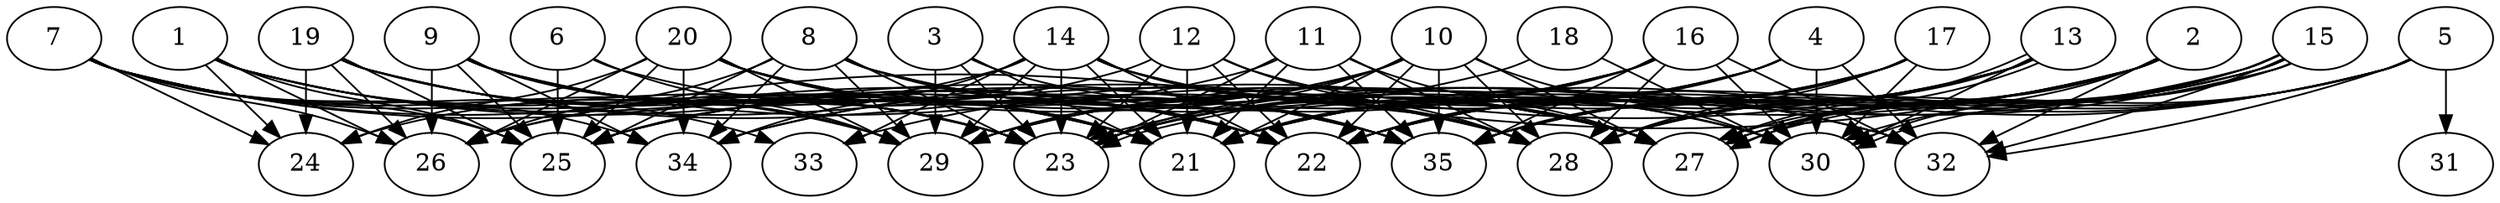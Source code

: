 // DAG (tier=3-complex, mode=compute, n=35, ccr=0.491, fat=0.752, density=0.725, regular=0.375, jump=0.250, mindata=1048576, maxdata=16777216)
// DAG automatically generated by daggen at Sun Aug 24 16:33:34 2025
// /home/ermia/Project/Environments/daggen/bin/daggen --dot --ccr 0.491 --fat 0.752 --regular 0.375 --density 0.725 --jump 0.250 --mindata 1048576 --maxdata 16777216 -n 35 
digraph G {
  1 [size="1433951018083018496", alpha="0.01", expect_size="716975509041509248"]
  1 -> 21 [size ="976998222528512"]
  1 -> 22 [size ="976998222528512"]
  1 -> 23 [size ="976998222528512"]
  1 -> 24 [size ="976998222528512"]
  1 -> 25 [size ="976998222528512"]
  1 -> 26 [size ="976998222528512"]
  1 -> 35 [size ="976998222528512"]
  2 [size="3412459406361938944", alpha="0.17", expect_size="1706229703180969472"]
  2 -> 21 [size ="1803826671648768"]
  2 -> 22 [size ="1803826671648768"]
  2 -> 26 [size ="1803826671648768"]
  2 -> 27 [size ="1803826671648768"]
  2 -> 29 [size ="1803826671648768"]
  2 -> 30 [size ="1803826671648768"]
  2 -> 32 [size ="1803826671648768"]
  2 -> 35 [size ="1803826671648768"]
  3 [size="17391762337791192", alpha="0.06", expect_size="8695881168895596"]
  3 -> 21 [size ="1655696479223808"]
  3 -> 23 [size ="1655696479223808"]
  3 -> 29 [size ="1655696479223808"]
  3 -> 35 [size ="1655696479223808"]
  4 [size="1360844416966108928", alpha="0.10", expect_size="680422208483054464"]
  4 -> 21 [size ="828157741498368"]
  4 -> 22 [size ="828157741498368"]
  4 -> 29 [size ="828157741498368"]
  4 -> 30 [size ="828157741498368"]
  4 -> 32 [size ="828157741498368"]
  4 -> 33 [size ="828157741498368"]
  5 [size="887002857445039013888", alpha="0.13", expect_size="443501428722519506944"]
  5 -> 21 [size ="738538828070912"]
  5 -> 22 [size ="738538828070912"]
  5 -> 27 [size ="738538828070912"]
  5 -> 28 [size ="738538828070912"]
  5 -> 31 [size ="738538828070912"]
  5 -> 32 [size ="738538828070912"]
  5 -> 35 [size ="738538828070912"]
  6 [size="823383647309060608", alpha="0.09", expect_size="411691823654530304"]
  6 -> 25 [size ="378477962330112"]
  6 -> 29 [size ="378477962330112"]
  6 -> 35 [size ="378477962330112"]
  7 [size="143524898397516464128", alpha="0.10", expect_size="71762449198758232064"]
  7 -> 22 [size ="219301441175552"]
  7 -> 23 [size ="219301441175552"]
  7 -> 24 [size ="219301441175552"]
  7 -> 25 [size ="219301441175552"]
  7 -> 26 [size ="219301441175552"]
  7 -> 29 [size ="219301441175552"]
  7 -> 33 [size ="219301441175552"]
  7 -> 34 [size ="219301441175552"]
  7 -> 35 [size ="219301441175552"]
  8 [size="43073476786401504", alpha="0.07", expect_size="21536738393200752"]
  8 -> 22 [size ="1156969700261888"]
  8 -> 23 [size ="1156969700261888"]
  8 -> 25 [size ="1156969700261888"]
  8 -> 26 [size ="1156969700261888"]
  8 -> 27 [size ="1156969700261888"]
  8 -> 29 [size ="1156969700261888"]
  8 -> 32 [size ="1156969700261888"]
  8 -> 34 [size ="1156969700261888"]
  9 [size="1809862700663273472", alpha="0.17", expect_size="904931350331636736"]
  9 -> 21 [size ="2002122501521408"]
  9 -> 22 [size ="2002122501521408"]
  9 -> 23 [size ="2002122501521408"]
  9 -> 25 [size ="2002122501521408"]
  9 -> 26 [size ="2002122501521408"]
  9 -> 27 [size ="2002122501521408"]
  9 -> 29 [size ="2002122501521408"]
  9 -> 34 [size ="2002122501521408"]
  10 [size="3409329671013186560", alpha="0.12", expect_size="1704664835506593280"]
  10 -> 21 [size ="1353424759160832"]
  10 -> 22 [size ="1353424759160832"]
  10 -> 23 [size ="1353424759160832"]
  10 -> 26 [size ="1353424759160832"]
  10 -> 27 [size ="1353424759160832"]
  10 -> 28 [size ="1353424759160832"]
  10 -> 29 [size ="1353424759160832"]
  10 -> 30 [size ="1353424759160832"]
  10 -> 35 [size ="1353424759160832"]
  11 [size="3031762178931158941696", alpha="0.09", expect_size="1515881089465579470848"]
  11 -> 21 [size ="1675791851061248"]
  11 -> 23 [size ="1675791851061248"]
  11 -> 25 [size ="1675791851061248"]
  11 -> 27 [size ="1675791851061248"]
  11 -> 28 [size ="1675791851061248"]
  11 -> 35 [size ="1675791851061248"]
  12 [size="3252397052088734720", alpha="0.07", expect_size="1626198526044367360"]
  12 -> 21 [size ="1532676603379712"]
  12 -> 22 [size ="1532676603379712"]
  12 -> 23 [size ="1532676603379712"]
  12 -> 25 [size ="1532676603379712"]
  12 -> 27 [size ="1532676603379712"]
  12 -> 28 [size ="1532676603379712"]
  13 [size="2827257099815308800", alpha="0.03", expect_size="1413628549907654400"]
  13 -> 21 [size ="1487656621965312"]
  13 -> 22 [size ="1487656621965312"]
  13 -> 23 [size ="1487656621965312"]
  13 -> 27 [size ="1487656621965312"]
  13 -> 27 [size ="1487656621965312"]
  13 -> 28 [size ="1487656621965312"]
  13 -> 30 [size ="1487656621965312"]
  13 -> 34 [size ="1487656621965312"]
  13 -> 35 [size ="1487656621965312"]
  14 [size="244674675105621696", alpha="0.11", expect_size="122337337552810848"]
  14 -> 21 [size ="245246399086592"]
  14 -> 22 [size ="245246399086592"]
  14 -> 23 [size ="245246399086592"]
  14 -> 24 [size ="245246399086592"]
  14 -> 27 [size ="245246399086592"]
  14 -> 28 [size ="245246399086592"]
  14 -> 29 [size ="245246399086592"]
  14 -> 30 [size ="245246399086592"]
  14 -> 32 [size ="245246399086592"]
  14 -> 33 [size ="245246399086592"]
  14 -> 34 [size ="245246399086592"]
  15 [size="43648325602512976", alpha="0.12", expect_size="21824162801256488"]
  15 -> 22 [size ="1931988495761408"]
  15 -> 23 [size ="1931988495761408"]
  15 -> 23 [size ="1931988495761408"]
  15 -> 27 [size ="1931988495761408"]
  15 -> 27 [size ="1931988495761408"]
  15 -> 28 [size ="1931988495761408"]
  15 -> 30 [size ="1931988495761408"]
  15 -> 30 [size ="1931988495761408"]
  15 -> 32 [size ="1931988495761408"]
  15 -> 35 [size ="1931988495761408"]
  16 [size="1942101451386212352", alpha="0.14", expect_size="971050725693106176"]
  16 -> 21 [size ="1427068726280192"]
  16 -> 23 [size ="1427068726280192"]
  16 -> 25 [size ="1427068726280192"]
  16 -> 28 [size ="1427068726280192"]
  16 -> 30 [size ="1427068726280192"]
  16 -> 32 [size ="1427068726280192"]
  16 -> 34 [size ="1427068726280192"]
  16 -> 35 [size ="1427068726280192"]
  17 [size="980884708291508174848", alpha="0.07", expect_size="490442354145754087424"]
  17 -> 22 [size ="789772419203072"]
  17 -> 23 [size ="789772419203072"]
  17 -> 28 [size ="789772419203072"]
  17 -> 29 [size ="789772419203072"]
  17 -> 30 [size ="789772419203072"]
  17 -> 35 [size ="789772419203072"]
  18 [size="36385253809606098944", alpha="0.20", expect_size="18192626904803049472"]
  18 -> 25 [size ="87842952839168"]
  18 -> 30 [size ="87842952839168"]
  19 [size="1994372204728273408", alpha="0.07", expect_size="997186102364136704"]
  19 -> 21 [size ="760422625968128"]
  19 -> 23 [size ="760422625968128"]
  19 -> 24 [size ="760422625968128"]
  19 -> 25 [size ="760422625968128"]
  19 -> 26 [size ="760422625968128"]
  19 -> 27 [size ="760422625968128"]
  19 -> 28 [size ="760422625968128"]
  20 [size="935856801498080128", alpha="0.06", expect_size="467928400749040064"]
  20 -> 21 [size ="684772347084800"]
  20 -> 22 [size ="684772347084800"]
  20 -> 24 [size ="684772347084800"]
  20 -> 25 [size ="684772347084800"]
  20 -> 26 [size ="684772347084800"]
  20 -> 28 [size ="684772347084800"]
  20 -> 29 [size ="684772347084800"]
  20 -> 30 [size ="684772347084800"]
  20 -> 34 [size ="684772347084800"]
  20 -> 35 [size ="684772347084800"]
  21 [size="101767750802516336", alpha="0.05", expect_size="50883875401258168"]
  22 [size="29310609127775824", alpha="0.18", expect_size="14655304563887912"]
  23 [size="899240223779572096", alpha="0.03", expect_size="449620111889786048"]
  24 [size="6124964220068928", alpha="0.16", expect_size="3062482110034464"]
  25 [size="2681929606896149331968", alpha="0.19", expect_size="1340964803448074665984"]
  26 [size="507188214853755072", alpha="0.04", expect_size="253594107426877536"]
  27 [size="2750733488314795520", alpha="0.09", expect_size="1375366744157397760"]
  28 [size="2314114526970235584512", alpha="0.15", expect_size="1157057263485117792256"]
  29 [size="279872798818912", alpha="0.00", expect_size="139936399409456"]
  30 [size="805170563355265536", alpha="0.14", expect_size="402585281677632768"]
  31 [size="31168248858556880", alpha="0.17", expect_size="15584124429278440"]
  32 [size="3720393421579597381632", alpha="0.15", expect_size="1860196710789798690816"]
  33 [size="23621325422164180992", alpha="0.15", expect_size="11810662711082090496"]
  34 [size="3398089793432131072", alpha="0.15", expect_size="1699044896716065536"]
  35 [size="871422339031603", alpha="0.16", expect_size="435711169515801"]
}